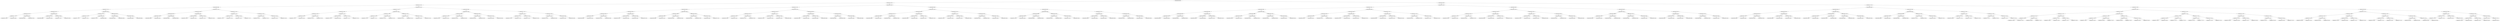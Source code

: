 digraph G{
1484916441 [label="Node{data=[5685, 5685]}"]
1484916441 -> 475499446
475499446 [label="Node{data=[4542, 4542]}"]
475499446 -> 1871575637
1871575637 [label="Node{data=[4126, 4126]}"]
1871575637 -> 1621981895
1621981895 [label="Node{data=[3899, 3899]}"]
1621981895 -> 676400325
676400325 [label="Node{data=[3770, 3770]}"]
676400325 -> 150681666
150681666 [label="Node{data=[3507, 3507]}"]
150681666 -> 144974938
144974938 [label="Node{data=[2232, 2232]}"]
144974938 -> 64228555
64228555 [label="Node{data=[2117, 2117]}"]
64228555 -> 591597392
591597392 [label="Node{data=[2103, 2103]}"]
64228555 -> 1915427410
1915427410 [label="Node{data=[2166, 2166]}"]
144974938 -> 1527015097
1527015097 [label="Node{data=[3456, 3456]}"]
1527015097 -> 2023070534
2023070534 [label="Node{data=[2962, 2962]}"]
1527015097 -> 1133982347
1133982347 [label="Node{data=[3481, 3481]}"]
150681666 -> 1766086945
1766086945 [label="Node{data=[3766, 3766]}"]
1766086945 -> 294509342
294509342 [label="Node{data=[3726, 3726]}"]
294509342 -> 1167474114
1167474114 [label="Node{data=[3665, 3665]}"]
294509342 -> 1072651409
1072651409 [label="Node{data=[3765, 3765]}"]
1766086945 -> 1957267228
1957267228 [label="Node{data=[3768, 3768]}"]
1957267228 -> 193193916
193193916 [label="Node{data=[3767, 3767]}"]
1957267228 -> 2131731235
2131731235 [label="Node{data=[3769, 3769]}"]
676400325 -> 977367943
977367943 [label="Node{data=[3891, 3891]}"]
977367943 -> 40403636
40403636 [label="Node{data=[3774, 3774]}"]
40403636 -> 373435202
373435202 [label="Node{data=[3772, 3772]}"]
373435202 -> 341214226
341214226 [label="Node{data=[3771, 3771]}"]
373435202 -> 632950868
632950868 [label="Node{data=[3773, 3773]}"]
40403636 -> 1661029237
1661029237 [label="Node{data=[3884, 3884]}"]
1661029237 -> 1679717484
1679717484 [label="Node{data=[3775, 3775]}"]
1661029237 -> 1153960681
1153960681 [label="Node{data=[3890, 3890]}"]
977367943 -> 822446740
822446740 [label="Node{data=[3895, 3895]}"]
822446740 -> 1488332066
1488332066 [label="Node{data=[3893, 3893]}"]
1488332066 -> 1327269708
1327269708 [label="Node{data=[3892, 3892]}"]
1488332066 -> 1267159812
1267159812 [label="Node{data=[3894, 3894]}"]
822446740 -> 1447764426
1447764426 [label="Node{data=[3897, 3897]}"]
1447764426 -> 1060999444
1060999444 [label="Node{data=[3896, 3896]}"]
1447764426 -> 347101016
347101016 [label="Node{data=[3898, 3898]}"]
1621981895 -> 1709058489
1709058489 [label="Node{data=[4110, 4110]}"]
1709058489 -> 1779696057
1779696057 [label="Node{data=[4032, 4032]}"]
1779696057 -> 963807454
963807454 [label="Node{data=[3903, 3903]}"]
963807454 -> 795738687
795738687 [label="Node{data=[3901, 3901]}"]
795738687 -> 1005151626
1005151626 [label="Node{data=[3900, 3900]}"]
795738687 -> 1899668103
1899668103 [label="Node{data=[3902, 3902]}"]
963807454 -> 1545854982
1545854982 [label="Node{data=[3966, 3966]}"]
1545854982 -> 58945095
58945095 [label="Node{data=[3950, 3950]}"]
1545854982 -> 1941343880
1941343880 [label="Node{data=[3995, 3995]}"]
1779696057 -> 1463563491
1463563491 [label="Node{data=[4068, 4068]}"]
1463563491 -> 341630418
341630418 [label="Node{data=[4066, 4066]}"]
341630418 -> 204826696
204826696 [label="Node{data=[4044, 4044]}"]
341630418 -> 1261462920
1261462920 [label="Node{data=[4067, 4067]}"]
1463563491 -> 2107493153
2107493153 [label="Node{data=[4108, 4108]}"]
2107493153 -> 257764109
257764109 [label="Node{data=[4107, 4107]}"]
2107493153 -> 680355206
680355206 [label="Node{data=[4109, 4109]}"]
1709058489 -> 1624856890
1624856890 [label="Node{data=[4118, 4118]}"]
1624856890 -> 1930318531
1930318531 [label="Node{data=[4114, 4114]}"]
1930318531 -> 359471852
359471852 [label="Node{data=[4112, 4112]}"]
359471852 -> 1452272786
1452272786 [label="Node{data=[4111, 4111]}"]
359471852 -> 2083880944
2083880944 [label="Node{data=[4113, 4113]}"]
1930318531 -> 2108470015
2108470015 [label="Node{data=[4116, 4116]}"]
2108470015 -> 7040476
7040476 [label="Node{data=[4115, 4115]}"]
2108470015 -> 699001407
699001407 [label="Node{data=[4117, 4117]}"]
1624856890 -> 2117388805
2117388805 [label="Node{data=[4122, 4122]}"]
2117388805 -> 1721214070
1721214070 [label="Node{data=[4120, 4120]}"]
1721214070 -> 1028202741
1028202741 [label="Node{data=[4119, 4119]}"]
1721214070 -> 1532484977
1532484977 [label="Node{data=[4121, 4121]}"]
2117388805 -> 57364732
57364732 [label="Node{data=[4124, 4124]}"]
57364732 -> 1476718835
1476718835 [label="Node{data=[4123, 4123]}"]
57364732 -> 750661006
750661006 [label="Node{data=[4125, 4125]}"]
1871575637 -> 1239925053
1239925053 [label="Node{data=[4219, 4219]}"]
1239925053 -> 273843277
273843277 [label="Node{data=[4174, 4174]}"]
273843277 -> 1865317852
1865317852 [label="Node{data=[4166, 4166]}"]
1865317852 -> 841089002
841089002 [label="Node{data=[4130, 4130]}"]
841089002 -> 1161309882
1161309882 [label="Node{data=[4128, 4128]}"]
1161309882 -> 1095547580
1095547580 [label="Node{data=[4127, 4127]}"]
1161309882 -> 1569779668
1569779668 [label="Node{data=[4129, 4129]}"]
841089002 -> 1626576163
1626576163 [label="Node{data=[4132, 4132]}"]
1626576163 -> 1681537657
1681537657 [label="Node{data=[4131, 4131]}"]
1626576163 -> 1082651928
1082651928 [label="Node{data=[4152, 4152]}"]
1865317852 -> 447962259
447962259 [label="Node{data=[4170, 4170]}"]
447962259 -> 1721079915
1721079915 [label="Node{data=[4168, 4168]}"]
1721079915 -> 1405722418
1405722418 [label="Node{data=[4167, 4167]}"]
1721079915 -> 748261222
748261222 [label="Node{data=[4169, 4169]}"]
447962259 -> 751704482
751704482 [label="Node{data=[4172, 4172]}"]
751704482 -> 1725074064
1725074064 [label="Node{data=[4171, 4171]}"]
751704482 -> 2046671223
2046671223 [label="Node{data=[4173, 4173]}"]
273843277 -> 436202385
436202385 [label="Node{data=[4182, 4182]}"]
436202385 -> 1168175621
1168175621 [label="Node{data=[4178, 4178]}"]
1168175621 -> 936666667
936666667 [label="Node{data=[4176, 4176]}"]
936666667 -> 594958247
594958247 [label="Node{data=[4175, 4175]}"]
936666667 -> 1169392443
1169392443 [label="Node{data=[4177, 4177]}"]
1168175621 -> 121729362
121729362 [label="Node{data=[4180, 4180]}"]
121729362 -> 321956527
321956527 [label="Node{data=[4179, 4179]}"]
121729362 -> 48897025
48897025 [label="Node{data=[4181, 4181]}"]
436202385 -> 1528429884
1528429884 [label="Node{data=[4215, 4215]}"]
1528429884 -> 1474219244
1474219244 [label="Node{data=[4213, 4213]}"]
1474219244 -> 1101881706
1101881706 [label="Node{data=[4212, 4212]}"]
1474219244 -> 326461258
326461258 [label="Node{data=[4214, 4214]}"]
1528429884 -> 126978053
126978053 [label="Node{data=[4217, 4217]}"]
126978053 -> 638164407
638164407 [label="Node{data=[4216, 4216]}"]
126978053 -> 201657901
201657901 [label="Node{data=[4218, 4218]}"]
1239925053 -> 888301520
888301520 [label="Node{data=[4269, 4269]}"]
888301520 -> 1067978987
1067978987 [label="Node{data=[4229, 4229]}"]
1067978987 -> 1428604556
1428604556 [label="Node{data=[4223, 4223]}"]
1428604556 -> 1912000099
1912000099 [label="Node{data=[4221, 4221]}"]
1912000099 -> 1453189994
1453189994 [label="Node{data=[4220, 4220]}"]
1912000099 -> 692950554
692950554 [label="Node{data=[4222, 4222]}"]
1428604556 -> 1253844761
1253844761 [label="Node{data=[4225, 4225]}"]
1253844761 -> 234778107
234778107 [label="Node{data=[4224, 4224]}"]
1253844761 -> 872485269
872485269 [label="Node{data=[4226, 4226]}"]
1067978987 -> 1907993673
1907993673 [label="Node{data=[4265, 4265]}"]
1907993673 -> 1511442824
1511442824 [label="Node{data=[4263, 4263]}"]
1511442824 -> 611968644
611968644 [label="Node{data=[4259, 4259]}"]
1511442824 -> 415811111
415811111 [label="Node{data=[4264, 4264]}"]
1907993673 -> 615508627
615508627 [label="Node{data=[4267, 4267]}"]
615508627 -> 1209613575
1209613575 [label="Node{data=[4266, 4266]}"]
615508627 -> 591376198
591376198 [label="Node{data=[4268, 4268]}"]
888301520 -> 2098773240
2098773240 [label="Node{data=[4277, 4277]}"]
2098773240 -> 649607866
649607866 [label="Node{data=[4273, 4273]}"]
649607866 -> 659081839
659081839 [label="Node{data=[4271, 4271]}"]
659081839 -> 2035487839
2035487839 [label="Node{data=[4270, 4270]}"]
659081839 -> 1091868913
1091868913 [label="Node{data=[4272, 4272]}"]
649607866 -> 647890819
647890819 [label="Node{data=[4275, 4275]}"]
647890819 -> 1206168205
1206168205 [label="Node{data=[4274, 4274]}"]
647890819 -> 653574082
653574082 [label="Node{data=[4276, 4276]}"]
2098773240 -> 1128425725
1128425725 [label="Node{data=[4281, 4281]}"]
1128425725 -> 355912969
355912969 [label="Node{data=[4279, 4279]}"]
355912969 -> 2011479520
2011479520 [label="Node{data=[4278, 4278]}"]
355912969 -> 1961694833
1961694833 [label="Node{data=[4280, 4280]}"]
1128425725 -> 607690129
607690129 [label="Node{data=[4293, 4293]}"]
607690129 -> 130372250
130372250 [label="Node{data=[4282, 4282]}"]
607690129 -> 1436345407
1436345407 [label="Node{data=[4335, 4335]}"]
475499446 -> 1239297635
1239297635 [label="Node{data=[4997, 4997]}"]
1239297635 -> 694871772
694871772 [label="Node{data=[4912, 4912]}"]
694871772 -> 68563177
68563177 [label="Node{data=[4638, 4638]}"]
68563177 -> 907645256
907645256 [label="Node{data=[4630, 4630]}"]
907645256 -> 235674846
235674846 [label="Node{data=[4626, 4626]}"]
235674846 -> 1882081221
1882081221 [label="Node{data=[4624, 4624]}"]
1882081221 -> 1158324305
1158324305 [label="Node{data=[4599, 4599]}"]
1882081221 -> 1071905385
1071905385 [label="Node{data=[4625, 4625]}"]
235674846 -> 1365765031
1365765031 [label="Node{data=[4628, 4628]}"]
1365765031 -> 1400213025
1400213025 [label="Node{data=[4627, 4627]}"]
1365765031 -> 1139651638
1139651638 [label="Node{data=[4629, 4629]}"]
907645256 -> 1669152400
1669152400 [label="Node{data=[4634, 4634]}"]
1669152400 -> 229231499
229231499 [label="Node{data=[4632, 4632]}"]
229231499 -> 1926383769
1926383769 [label="Node{data=[4631, 4631]}"]
229231499 -> 1555042033
1555042033 [label="Node{data=[4633, 4633]}"]
1669152400 -> 1446195785
1446195785 [label="Node{data=[4636, 4636]}"]
1446195785 -> 361062039
361062039 [label="Node{data=[4635, 4635]}"]
1446195785 -> 1978878526
1978878526 [label="Node{data=[4637, 4637]}"]
68563177 -> 703075831
703075831 [label="Node{data=[4904, 4904]}"]
703075831 -> 1720110073
1720110073 [label="Node{data=[4642, 4642]}"]
1720110073 -> 1506295896
1506295896 [label="Node{data=[4640, 4640]}"]
1506295896 -> 906314725
906314725 [label="Node{data=[4639, 4639]}"]
1506295896 -> 1596702591
1596702591 [label="Node{data=[4641, 4641]}"]
1720110073 -> 253918816
253918816 [label="Node{data=[4644, 4644]}"]
253918816 -> 343094620
343094620 [label="Node{data=[4643, 4643]}"]
253918816 -> 150296156
150296156 [label="Node{data=[4645, 4645]}"]
703075831 -> 178765946
178765946 [label="Node{data=[4908, 4908]}"]
178765946 -> 376077872
376077872 [label="Node{data=[4906, 4906]}"]
376077872 -> 465461364
465461364 [label="Node{data=[4905, 4905]}"]
376077872 -> 962298601
962298601 [label="Node{data=[4907, 4907]}"]
178765946 -> 223031720
223031720 [label="Node{data=[4910, 4910]}"]
223031720 -> 1209353679
1209353679 [label="Node{data=[4909, 4909]}"]
223031720 -> 549466489
549466489 [label="Node{data=[4911, 4911]}"]
694871772 -> 1164555074
1164555074 [label="Node{data=[4981, 4981]}"]
1164555074 -> 293280822
293280822 [label="Node{data=[4973, 4973]}"]
293280822 -> 1940003051
1940003051 [label="Node{data=[4916, 4916]}"]
1940003051 -> 1388885023
1388885023 [label="Node{data=[4914, 4914]}"]
1388885023 -> 1521745575
1521745575 [label="Node{data=[4913, 4913]}"]
1388885023 -> 333497195
333497195 [label="Node{data=[4915, 4915]}"]
1940003051 -> 1885795516
1885795516 [label="Node{data=[4918, 4918]}"]
1885795516 -> 1738137315
1738137315 [label="Node{data=[4917, 4917]}"]
1885795516 -> 572146289
572146289 [label="Node{data=[4972, 4972]}"]
293280822 -> 930358978
930358978 [label="Node{data=[4977, 4977]}"]
930358978 -> 1894836100
1894836100 [label="Node{data=[4975, 4975]}"]
1894836100 -> 1505186239
1505186239 [label="Node{data=[4974, 4974]}"]
1894836100 -> 693012786
693012786 [label="Node{data=[4976, 4976]}"]
930358978 -> 1058732271
1058732271 [label="Node{data=[4979, 4979]}"]
1058732271 -> 1218573391
1218573391 [label="Node{data=[4978, 4978]}"]
1058732271 -> 737701453
737701453 [label="Node{data=[4980, 4980]}"]
1164555074 -> 1990358297
1990358297 [label="Node{data=[4989, 4989]}"]
1990358297 -> 513222306
513222306 [label="Node{data=[4985, 4985]}"]
513222306 -> 1507048115
1507048115 [label="Node{data=[4983, 4983]}"]
1507048115 -> 833695170
833695170 [label="Node{data=[4982, 4982]}"]
1507048115 -> 1423875152
1423875152 [label="Node{data=[4984, 4984]}"]
513222306 -> 1935344223
1935344223 [label="Node{data=[4987, 4987]}"]
1935344223 -> 924395685
924395685 [label="Node{data=[4986, 4986]}"]
1935344223 -> 259968185
259968185 [label="Node{data=[4988, 4988]}"]
1990358297 -> 803405082
803405082 [label="Node{data=[4993, 4993]}"]
803405082 -> 67128131
67128131 [label="Node{data=[4991, 4991]}"]
67128131 -> 2057439078
2057439078 [label="Node{data=[4990, 4990]}"]
67128131 -> 62920591
62920591 [label="Node{data=[4992, 4992]}"]
803405082 -> 1005727936
1005727936 [label="Node{data=[4995, 4995]}"]
1005727936 -> 1026440878
1026440878 [label="Node{data=[4994, 4994]}"]
1005727936 -> 1474135898
1474135898 [label="Node{data=[4996, 4996]}"]
1239297635 -> 1419939393
1419939393 [label="Node{data=[5086, 5086]}"]
1419939393 -> 2122108965
2122108965 [label="Node{data=[5013, 5013]}"]
2122108965 -> 845892106
845892106 [label="Node{data=[5005, 5005]}"]
845892106 -> 163048522
163048522 [label="Node{data=[5001, 5001]}"]
163048522 -> 1235725243
1235725243 [label="Node{data=[4999, 4999]}"]
1235725243 -> 1371711314
1371711314 [label="Node{data=[4998, 4998]}"]
1235725243 -> 957455482
957455482 [label="Node{data=[5000, 5000]}"]
163048522 -> 267580078
267580078 [label="Node{data=[5003, 5003]}"]
267580078 -> 2071755416
2071755416 [label="Node{data=[5002, 5002]}"]
267580078 -> 1061206674
1061206674 [label="Node{data=[5004, 5004]}"]
845892106 -> 168235852
168235852 [label="Node{data=[5009, 5009]}"]
168235852 -> 318306080
318306080 [label="Node{data=[5007, 5007]}"]
318306080 -> 180942685
180942685 [label="Node{data=[5006, 5006]}"]
318306080 -> 820398268
820398268 [label="Node{data=[5008, 5008]}"]
168235852 -> 38383775
38383775 [label="Node{data=[5011, 5011]}"]
38383775 -> 1465718273
1465718273 [label="Node{data=[5010, 5010]}"]
38383775 -> 442655144
442655144 [label="Node{data=[5012, 5012]}"]
2122108965 -> 407075312
407075312 [label="Node{data=[5021, 5021]}"]
407075312 -> 1463942959
1463942959 [label="Node{data=[5017, 5017]}"]
1463942959 -> 1754470104
1754470104 [label="Node{data=[5015, 5015]}"]
1754470104 -> 1635075395
1635075395 [label="Node{data=[5014, 5014]}"]
1754470104 -> 1660566628
1660566628 [label="Node{data=[5016, 5016]}"]
1463942959 -> 983175059
983175059 [label="Node{data=[5019, 5019]}"]
983175059 -> 1255140302
1255140302 [label="Node{data=[5018, 5018]}"]
983175059 -> 22802569
22802569 [label="Node{data=[5020, 5020]}"]
407075312 -> 854717914
854717914 [label="Node{data=[5025, 5025]}"]
854717914 -> 1484624512
1484624512 [label="Node{data=[5023, 5023]}"]
1484624512 -> 1834583002
1834583002 [label="Node{data=[5022, 5022]}"]
1484624512 -> 861464896
861464896 [label="Node{data=[5024, 5024]}"]
854717914 -> 238716372
238716372 [label="Node{data=[5027, 5027]}"]
238716372 -> 988278529
988278529 [label="Node{data=[5026, 5026]}"]
238716372 -> 453110996
453110996 [label="Node{data=[5028, 5028]}"]
1419939393 -> 1869026333
1869026333 [label="Node{data=[5582, 5582]}"]
1869026333 -> 891889664
891889664 [label="Node{data=[5299, 5299]}"]
891889664 -> 808670787
808670787 [label="Node{data=[5295, 5295]}"]
808670787 -> 608201693
608201693 [label="Node{data=[5293, 5293]}"]
608201693 -> 1943028916
1943028916 [label="Node{data=[5118, 5118]}"]
608201693 -> 264575974
264575974 [label="Node{data=[5294, 5294]}"]
808670787 -> 628016403
628016403 [label="Node{data=[5297, 5297]}"]
628016403 -> 47664352
47664352 [label="Node{data=[5296, 5296]}"]
628016403 -> 1934843370
1934843370 [label="Node{data=[5298, 5298]}"]
891889664 -> 1424908877
1424908877 [label="Node{data=[5303, 5303]}"]
1424908877 -> 125526942
125526942 [label="Node{data=[5301, 5301]}"]
125526942 -> 1064542173
1064542173 [label="Node{data=[5300, 5300]}"]
125526942 -> 1445345748
1445345748 [label="Node{data=[5302, 5302]}"]
1424908877 -> 1904067927
1904067927 [label="Node{data=[5526, 5526]}"]
1904067927 -> 767962997
767962997 [label="Node{data=[5512, 5512]}"]
1904067927 -> 241750119
241750119 [label="Node{data=[5554, 5554]}"]
1869026333 -> 1776787687
1776787687 [label="Node{data=[5677, 5677]}"]
1776787687 -> 1991215089
1991215089 [label="Node{data=[5618, 5618]}"]
1991215089 -> 1779348438
1779348438 [label="Node{data=[5584, 5584]}"]
1779348438 -> 581811480
581811480 [label="Node{data=[5583, 5583]}"]
1779348438 -> 1981399346
1981399346 [label="Node{data=[5585, 5585]}"]
1991215089 -> 2088980495
2088980495 [label="Node{data=[5634, 5634]}"]
2088980495 -> 1661783114
1661783114 [label="Node{data=[5633, 5633]}"]
2088980495 -> 738654286
738654286 [label="Node{data=[5635, 5635]}"]
1776787687 -> 346995885
346995885 [label="Node{data=[5681, 5681]}"]
346995885 -> 1925940511
1925940511 [label="Node{data=[5679, 5679]}"]
1925940511 -> 2007001488
2007001488 [label="Node{data=[5678, 5678]}"]
1925940511 -> 1820277666
1820277666 [label="Node{data=[5680, 5680]}"]
346995885 -> 232110420
232110420 [label="Node{data=[5683, 5683]}"]
232110420 -> 597173900
597173900 [label="Node{data=[5682, 5682]}"]
232110420 -> 1468020614
1468020614 [label="Node{data=[5684, 5684]}"]
1484916441 -> 1110947071
1110947071 [label="Node{data=[6405, 6405]}"]
1110947071 -> 1653127924
1653127924 [label="Node{data=[6145, 6145]}"]
1653127924 -> 4607087
4607087 [label="Node{data=[6041, 6041]}"]
4607087 -> 1445750758
1445750758 [label="Node{data=[5934, 5934]}"]
1445750758 -> 692298128
692298128 [label="Node{data=[5693, 5693]}"]
692298128 -> 247193942
247193942 [label="Node{data=[5689, 5689]}"]
247193942 -> 1009574362
1009574362 [label="Node{data=[5687, 5687]}"]
1009574362 -> 160080622
160080622 [label="Node{data=[5686, 5686]}"]
1009574362 -> 1039261038
1039261038 [label="Node{data=[5688, 5688]}"]
247193942 -> 1813064407
1813064407 [label="Node{data=[5691, 5691]}"]
1813064407 -> 929572030
929572030 [label="Node{data=[5690, 5690]}"]
1813064407 -> 1797881199
1797881199 [label="Node{data=[5692, 5692]}"]
692298128 -> 1476446153
1476446153 [label="Node{data=[5697, 5697]}"]
1476446153 -> 1025644940
1025644940 [label="Node{data=[5695, 5695]}"]
1025644940 -> 1268352834
1268352834 [label="Node{data=[5694, 5694]}"]
1025644940 -> 1803245915
1803245915 [label="Node{data=[5696, 5696]}"]
1476446153 -> 891024754
891024754 [label="Node{data=[5886, 5886]}"]
891024754 -> 416838692
416838692 [label="Node{data=[5758, 5758]}"]
891024754 -> 528241642
528241642 [label="Node{data=[5913, 5913]}"]
1445750758 -> 788295903
788295903 [label="Node{data=[6033, 6033]}"]
788295903 -> 1143386135
1143386135 [label="Node{data=[5980, 5980]}"]
1143386135 -> 520390115
520390115 [label="Node{data=[5978, 5978]}"]
520390115 -> 1654290154
1654290154 [label="Node{data=[5940, 5940]}"]
520390115 -> 799906030
799906030 [label="Node{data=[5979, 5979]}"]
1143386135 -> 1593451268
1593451268 [label="Node{data=[5995, 5995]}"]
1593451268 -> 1701486245
1701486245 [label="Node{data=[5981, 5981]}"]
1593451268 -> 1417054660
1417054660 [label="Node{data=[6004, 6004]}"]
788295903 -> 400494924
400494924 [label="Node{data=[6037, 6037]}"]
400494924 -> 414380720
414380720 [label="Node{data=[6035, 6035]}"]
414380720 -> 698140853
698140853 [label="Node{data=[6034, 6034]}"]
414380720 -> 1237605611
1237605611 [label="Node{data=[6036, 6036]}"]
400494924 -> 645820910
645820910 [label="Node{data=[6039, 6039]}"]
645820910 -> 693514467
693514467 [label="Node{data=[6038, 6038]}"]
645820910 -> 1715510300
1715510300 [label="Node{data=[6040, 6040]}"]
4607087 -> 218675003
218675003 [label="Node{data=[6058, 6058]}"]
218675003 -> 1487685237
1487685237 [label="Node{data=[6050, 6050]}"]
1487685237 -> 1080407211
1080407211 [label="Node{data=[6045, 6045]}"]
1080407211 -> 581394631
581394631 [label="Node{data=[6043, 6043]}"]
581394631 -> 1784593095
1784593095 [label="Node{data=[6042, 6042]}"]
581394631 -> 1358677527
1358677527 [label="Node{data=[6044, 6044]}"]
1080407211 -> 1029103695
1029103695 [label="Node{data=[6048, 6048]}"]
1029103695 -> 619585146
619585146 [label="Node{data=[6047, 6047]}"]
1029103695 -> 1006178466
1006178466 [label="Node{data=[6049, 6049]}"]
1487685237 -> 901558964
901558964 [label="Node{data=[6054, 6054]}"]
901558964 -> 1063418068
1063418068 [label="Node{data=[6052, 6052]}"]
1063418068 -> 1798028428
1798028428 [label="Node{data=[6051, 6051]}"]
1063418068 -> 405069131
405069131 [label="Node{data=[6053, 6053]}"]
901558964 -> 1222505961
1222505961 [label="Node{data=[6056, 6056]}"]
1222505961 -> 1691713790
1691713790 [label="Node{data=[6055, 6055]}"]
1222505961 -> 1387040564
1387040564 [label="Node{data=[6057, 6057]}"]
218675003 -> 1826410159
1826410159 [label="Node{data=[6137, 6137]}"]
1826410159 -> 1258888288
1258888288 [label="Node{data=[6105, 6105]}"]
1258888288 -> 60012431
60012431 [label="Node{data=[6060, 6060]}"]
60012431 -> 896552422
896552422 [label="Node{data=[6059, 6059]}"]
60012431 -> 1070814289
1070814289 [label="Node{data=[6061, 6061]}"]
1258888288 -> 1010476503
1010476503 [label="Node{data=[6135, 6135]}"]
1010476503 -> 579551760
579551760 [label="Node{data=[6134, 6134]}"]
1010476503 -> 354628826
354628826 [label="Node{data=[6136, 6136]}"]
1826410159 -> 821533683
821533683 [label="Node{data=[6141, 6141]}"]
821533683 -> 1493861415
1493861415 [label="Node{data=[6139, 6139]}"]
1493861415 -> 560584404
560584404 [label="Node{data=[6138, 6138]}"]
1493861415 -> 769696711
769696711 [label="Node{data=[6140, 6140]}"]
821533683 -> 566533515
566533515 [label="Node{data=[6143, 6143]}"]
566533515 -> 753016360
753016360 [label="Node{data=[6142, 6142]}"]
566533515 -> 1137877526
1137877526 [label="Node{data=[6144, 6144]}"]
1653127924 -> 1803865904
1803865904 [label="Node{data=[6329, 6329]}"]
1803865904 -> 1848196878
1848196878 [label="Node{data=[6313, 6313]}"]
1848196878 -> 1384546237
1384546237 [label="Node{data=[6279, 6279]}"]
1384546237 -> 76723689
76723689 [label="Node{data=[6149, 6149]}"]
76723689 -> 1235355396
1235355396 [label="Node{data=[6147, 6147]}"]
1235355396 -> 1851031665
1851031665 [label="Node{data=[6146, 6146]}"]
1235355396 -> 265187729
265187729 [label="Node{data=[6148, 6148]}"]
76723689 -> 509784188
509784188 [label="Node{data=[6151, 6151]}"]
509784188 -> 1193352851
1193352851 [label="Node{data=[6150, 6150]}"]
509784188 -> 222054670
222054670 [label="Node{data=[6178, 6178]}"]
1384546237 -> 1896018881
1896018881 [label="Node{data=[6309, 6309]}"]
1896018881 -> 2053655757
2053655757 [label="Node{data=[6307, 6307]}"]
2053655757 -> 905052309
905052309 [label="Node{data=[6306, 6306]}"]
2053655757 -> 1516854044
1516854044 [label="Node{data=[6308, 6308]}"]
1896018881 -> 1016280939
1016280939 [label="Node{data=[6311, 6311]}"]
1016280939 -> 69540368
69540368 [label="Node{data=[6310, 6310]}"]
1016280939 -> 569791657
569791657 [label="Node{data=[6312, 6312]}"]
1848196878 -> 827804208
827804208 [label="Node{data=[6321, 6321]}"]
827804208 -> 349838110
349838110 [label="Node{data=[6317, 6317]}"]
349838110 -> 948139535
948139535 [label="Node{data=[6315, 6315]}"]
948139535 -> 734211754
734211754 [label="Node{data=[6314, 6314]}"]
948139535 -> 550434600
550434600 [label="Node{data=[6316, 6316]}"]
349838110 -> 1678248644
1678248644 [label="Node{data=[6319, 6319]}"]
1678248644 -> 1201158980
1201158980 [label="Node{data=[6318, 6318]}"]
1678248644 -> 1973218147
1973218147 [label="Node{data=[6320, 6320]}"]
827804208 -> 574367055
574367055 [label="Node{data=[6325, 6325]}"]
574367055 -> 105268710
105268710 [label="Node{data=[6323, 6323]}"]
105268710 -> 134257
134257 [label="Node{data=[6322, 6322]}"]
105268710 -> 307701985
307701985 [label="Node{data=[6324, 6324]}"]
574367055 -> 1359110585
1359110585 [label="Node{data=[6327, 6327]}"]
1359110585 -> 1709143818
1709143818 [label="Node{data=[6326, 6326]}"]
1359110585 -> 1965985348
1965985348 [label="Node{data=[6328, 6328]}"]
1803865904 -> 1586868256
1586868256 [label="Node{data=[6345, 6345]}"]
1586868256 -> 483921378
483921378 [label="Node{data=[6337, 6337]}"]
483921378 -> 44129876
44129876 [label="Node{data=[6333, 6333]}"]
44129876 -> 66895082
66895082 [label="Node{data=[6331, 6331]}"]
66895082 -> 1889208325
1889208325 [label="Node{data=[6330, 6330]}"]
66895082 -> 745585897
745585897 [label="Node{data=[6332, 6332]}"]
44129876 -> 615187661
615187661 [label="Node{data=[6335, 6335]}"]
615187661 -> 1121384286
1121384286 [label="Node{data=[6334, 6334]}"]
615187661 -> 1780810785
1780810785 [label="Node{data=[6336, 6336]}"]
483921378 -> 1134258808
1134258808 [label="Node{data=[6341, 6341]}"]
1134258808 -> 1063945130
1063945130 [label="Node{data=[6339, 6339]}"]
1063945130 -> 1257500446
1257500446 [label="Node{data=[6338, 6338]}"]
1063945130 -> 146144877
146144877 [label="Node{data=[6340, 6340]}"]
1134258808 -> 283479465
283479465 [label="Node{data=[6343, 6343]}"]
283479465 -> 2079927244
2079927244 [label="Node{data=[6342, 6342]}"]
283479465 -> 774353074
774353074 [label="Node{data=[6344, 6344]}"]
1586868256 -> 155608461
155608461 [label="Node{data=[6397, 6397]}"]
155608461 -> 905062857
905062857 [label="Node{data=[6349, 6349]}"]
905062857 -> 132629488
132629488 [label="Node{data=[6347, 6347]}"]
132629488 -> 341201310
341201310 [label="Node{data=[6346, 6346]}"]
132629488 -> 772154516
772154516 [label="Node{data=[6348, 6348]}"]
905062857 -> 169798908
169798908 [label="Node{data=[6395, 6395]}"]
169798908 -> 861885964
861885964 [label="Node{data=[6394, 6394]}"]
169798908 -> 363019096
363019096 [label="Node{data=[6396, 6396]}"]
155608461 -> 169775100
169775100 [label="Node{data=[6401, 6401]}"]
169775100 -> 2006645583
2006645583 [label="Node{data=[6399, 6399]}"]
2006645583 -> 1044135046
1044135046 [label="Node{data=[6398, 6398]}"]
2006645583 -> 852077026
852077026 [label="Node{data=[6400, 6400]}"]
169775100 -> 1280745768
1280745768 [label="Node{data=[6403, 6403]}"]
1280745768 -> 1815509870
1815509870 [label="Node{data=[6402, 6402]}"]
1280745768 -> 867283554
867283554 [label="Node{data=[6404, 6404]}"]
1110947071 -> 1279826767
1279826767 [label="Node{data=[7134, 7134]}"]
1279826767 -> 896416783
896416783 [label="Node{data=[6945, 6945]}"]
896416783 -> 1792855239
1792855239 [label="Node{data=[6493, 6493]}"]
1792855239 -> 1421889884
1421889884 [label="Node{data=[6485, 6485]}"]
1421889884 -> 1557805672
1557805672 [label="Node{data=[6409, 6409]}"]
1557805672 -> 412154808
412154808 [label="Node{data=[6407, 6407]}"]
412154808 -> 338077337
338077337 [label="Node{data=[6406, 6406]}"]
412154808 -> 1119506416
1119506416 [label="Node{data=[6408, 6408]}"]
1557805672 -> 1329476789
1329476789 [label="Node{data=[6483, 6483]}"]
1329476789 -> 1349278673
1349278673 [label="Node{data=[6454, 6454]}"]
1329476789 -> 1910455595
1910455595 [label="Node{data=[6484, 6484]}"]
1421889884 -> 1636448559
1636448559 [label="Node{data=[6489, 6489]}"]
1636448559 -> 1596924471
1596924471 [label="Node{data=[6487, 6487]}"]
1596924471 -> 1831819472
1831819472 [label="Node{data=[6486, 6486]}"]
1596924471 -> 1704003131
1704003131 [label="Node{data=[6488, 6488]}"]
1636448559 -> 1432492263
1432492263 [label="Node{data=[6491, 6491]}"]
1432492263 -> 1945810662
1945810662 [label="Node{data=[6490, 6490]}"]
1432492263 -> 1678023057
1678023057 [label="Node{data=[6492, 6492]}"]
1792855239 -> 164232180
164232180 [label="Node{data=[6937, 6937]}"]
164232180 -> 1277783818
1277783818 [label="Node{data=[6540, 6540]}"]
1277783818 -> 1782758895
1782758895 [label="Node{data=[6495, 6495]}"]
1782758895 -> 709523751
709523751 [label="Node{data=[6494, 6494]}"]
1782758895 -> 1822044609
1822044609 [label="Node{data=[6496, 6496]}"]
1277783818 -> 1800159847
1800159847 [label="Node{data=[6916, 6916]}"]
1800159847 -> 337520420
337520420 [label="Node{data=[6542, 6542]}"]
1800159847 -> 1843722177
1843722177 [label="Node{data=[6936, 6936]}"]
164232180 -> 1355663237
1355663237 [label="Node{data=[6941, 6941]}"]
1355663237 -> 1503393921
1503393921 [label="Node{data=[6939, 6939]}"]
1503393921 -> 1020904337
1020904337 [label="Node{data=[6938, 6938]}"]
1503393921 -> 1984524596
1984524596 [label="Node{data=[6940, 6940]}"]
1355663237 -> 1208377751
1208377751 [label="Node{data=[6943, 6943]}"]
1208377751 -> 1314904038
1314904038 [label="Node{data=[6942, 6942]}"]
1208377751 -> 1021853943
1021853943 [label="Node{data=[6944, 6944]}"]
896416783 -> 18171535
18171535 [label="Node{data=[7098, 7098]}"]
18171535 -> 2061796835
2061796835 [label="Node{data=[6984, 6984]}"]
2061796835 -> 1244958142
1244958142 [label="Node{data=[6949, 6949]}"]
1244958142 -> 874877943
874877943 [label="Node{data=[6947, 6947]}"]
874877943 -> 523213506
523213506 [label="Node{data=[6946, 6946]}"]
874877943 -> 1102765913
1102765913 [label="Node{data=[6948, 6948]}"]
1244958142 -> 789439405
789439405 [label="Node{data=[6951, 6951]}"]
789439405 -> 925857680
925857680 [label="Node{data=[6950, 6950]}"]
789439405 -> 1412764221
1412764221 [label="Node{data=[6952, 6952]}"]
2061796835 -> 1130516469
1130516469 [label="Node{data=[7094, 7094]}"]
1130516469 -> 53664959
53664959 [label="Node{data=[7068, 7068]}"]
53664959 -> 1332590782
1332590782 [label="Node{data=[7012, 7012]}"]
53664959 -> 859176852
859176852 [label="Node{data=[7093, 7093]}"]
1130516469 -> 1652098016
1652098016 [label="Node{data=[7096, 7096]}"]
1652098016 -> 2000419892
2000419892 [label="Node{data=[7095, 7095]}"]
1652098016 -> 1429275173
1429275173 [label="Node{data=[7097, 7097]}"]
18171535 -> 1231330888
1231330888 [label="Node{data=[7106, 7106]}"]
1231330888 -> 1672012423
1672012423 [label="Node{data=[7102, 7102]}"]
1672012423 -> 1264216218
1264216218 [label="Node{data=[7100, 7100]}"]
1264216218 -> 380070910
380070910 [label="Node{data=[7099, 7099]}"]
1264216218 -> 2078028220
2078028220 [label="Node{data=[7101, 7101]}"]
1672012423 -> 1598314650
1598314650 [label="Node{data=[7104, 7104]}"]
1598314650 -> 1203959120
1203959120 [label="Node{data=[7103, 7103]}"]
1598314650 -> 1788317389
1788317389 [label="Node{data=[7105, 7105]}"]
1231330888 -> 1885078514
1885078514 [label="Node{data=[7130, 7130]}"]
1885078514 -> 228660715
228660715 [label="Node{data=[7108, 7108]}"]
228660715 -> 1561926010
1561926010 [label="Node{data=[7107, 7107]}"]
228660715 -> 187569650
187569650 [label="Node{data=[7109, 7109]}"]
1885078514 -> 461231350
461231350 [label="Node{data=[7132, 7132]}"]
461231350 -> 519472191
519472191 [label="Node{data=[7131, 7131]}"]
461231350 -> 196189266
196189266 [label="Node{data=[7133, 7133]}"]
1279826767 -> 1892387155
1892387155 [label="Node{data=[7198, 7198]}"]
1892387155 -> 90454488
90454488 [label="Node{data=[7166, 7166]}"]
90454488 -> 790204983
790204983 [label="Node{data=[7150, 7150]}"]
790204983 -> 676190346
676190346 [label="Node{data=[7142, 7142]}"]
676190346 -> 81812929
81812929 [label="Node{data=[7138, 7138]}"]
81812929 -> 544087676
544087676 [label="Node{data=[7136, 7136]}"]
544087676 -> 1132832876
1132832876 [label="Node{data=[7135, 7135]}"]
544087676 -> 97169694
97169694 [label="Node{data=[7137, 7137]}"]
81812929 -> 54716979
54716979 [label="Node{data=[7140, 7140]}"]
54716979 -> 1393531353
1393531353 [label="Node{data=[7139, 7139]}"]
54716979 -> 1026006300
1026006300 [label="Node{data=[7141, 7141]}"]
676190346 -> 1832225255
1832225255 [label="Node{data=[7146, 7146]}"]
1832225255 -> 2041771264
2041771264 [label="Node{data=[7144, 7144]}"]
2041771264 -> 1448897214
1448897214 [label="Node{data=[7143, 7143]}"]
2041771264 -> 1460851220
1460851220 [label="Node{data=[7145, 7145]}"]
1832225255 -> 371786656
371786656 [label="Node{data=[7148, 7148]}"]
371786656 -> 2027814544
2027814544 [label="Node{data=[7147, 7147]}"]
371786656 -> 1298227887
1298227887 [label="Node{data=[7149, 7149]}"]
790204983 -> 211979109
211979109 [label="Node{data=[7158, 7158]}"]
211979109 -> 1380494674
1380494674 [label="Node{data=[7154, 7154]}"]
1380494674 -> 1173811445
1173811445 [label="Node{data=[7152, 7152]}"]
1173811445 -> 54822654
54822654 [label="Node{data=[7151, 7151]}"]
1173811445 -> 455466064
455466064 [label="Node{data=[7153, 7153]}"]
1380494674 -> 202428507
202428507 [label="Node{data=[7156, 7156]}"]
202428507 -> 2115233908
2115233908 [label="Node{data=[7155, 7155]}"]
202428507 -> 1497887294
1497887294 [label="Node{data=[7157, 7157]}"]
211979109 -> 1815441946
1815441946 [label="Node{data=[7162, 7162]}"]
1815441946 -> 1722672591
1722672591 [label="Node{data=[7160, 7160]}"]
1722672591 -> 127725862
127725862 [label="Node{data=[7159, 7159]}"]
1722672591 -> 1638671849
1638671849 [label="Node{data=[7161, 7161]}"]
1815441946 -> 651050596
651050596 [label="Node{data=[7164, 7164]}"]
651050596 -> 792995055
792995055 [label="Node{data=[7163, 7163]}"]
651050596 -> 1337062880
1337062880 [label="Node{data=[7165, 7165]}"]
90454488 -> 1337066130
1337066130 [label="Node{data=[7182, 7182]}"]
1337066130 -> 416819230
416819230 [label="Node{data=[7174, 7174]}"]
416819230 -> 380966070
380966070 [label="Node{data=[7170, 7170]}"]
380966070 -> 1458306421
1458306421 [label="Node{data=[7168, 7168]}"]
1458306421 -> 160613288
160613288 [label="Node{data=[7167, 7167]}"]
1458306421 -> 1356042844
1356042844 [label="Node{data=[7169, 7169]}"]
380966070 -> 1853697108
1853697108 [label="Node{data=[7172, 7172]}"]
1853697108 -> 1735681211
1735681211 [label="Node{data=[7171, 7171]}"]
1853697108 -> 2028237950
2028237950 [label="Node{data=[7173, 7173]}"]
416819230 -> 879319116
879319116 [label="Node{data=[7178, 7178]}"]
879319116 -> 863096089
863096089 [label="Node{data=[7176, 7176]}"]
863096089 -> 2003052144
2003052144 [label="Node{data=[7175, 7175]}"]
863096089 -> 754510694
754510694 [label="Node{data=[7177, 7177]}"]
879319116 -> 1378708877
1378708877 [label="Node{data=[7180, 7180]}"]
1378708877 -> 1871277012
1871277012 [label="Node{data=[7179, 7179]}"]
1378708877 -> 965253107
965253107 [label="Node{data=[7181, 7181]}"]
1337066130 -> 1379985535
1379985535 [label="Node{data=[7190, 7190]}"]
1379985535 -> 1807263423
1807263423 [label="Node{data=[7186, 7186]}"]
1807263423 -> 1330358231
1330358231 [label="Node{data=[7184, 7184]}"]
1330358231 -> 838960834
838960834 [label="Node{data=[7183, 7183]}"]
1330358231 -> 1733788653
1733788653 [label="Node{data=[7185, 7185]}"]
1807263423 -> 1240747238
1240747238 [label="Node{data=[7188, 7188]}"]
1240747238 -> 1527987984
1527987984 [label="Node{data=[7187, 7187]}"]
1240747238 -> 1704629542
1704629542 [label="Node{data=[7189, 7189]}"]
1379985535 -> 1049176723
1049176723 [label="Node{data=[7194, 7194]}"]
1049176723 -> 1433522904
1433522904 [label="Node{data=[7192, 7192]}"]
1433522904 -> 391683289
391683289 [label="Node{data=[7191, 7191]}"]
1433522904 -> 643434673
643434673 [label="Node{data=[7193, 7193]}"]
1049176723 -> 1366319963
1366319963 [label="Node{data=[7196, 7196]}"]
1366319963 -> 181177535
181177535 [label="Node{data=[7195, 7195]}"]
1366319963 -> 1503754091
1503754091 [label="Node{data=[7197, 7197]}"]
1892387155 -> 793305966
793305966 [label="Node{data=[7269, 7269]}"]
793305966 -> 2104502119
2104502119 [label="Node{data=[7214, 7214]}"]
2104502119 -> 322430210
322430210 [label="Node{data=[7206, 7206]}"]
322430210 -> 1098895904
1098895904 [label="Node{data=[7202, 7202]}"]
1098895904 -> 700717810
700717810 [label="Node{data=[7200, 7200]}"]
700717810 -> 1442012082
1442012082 [label="Node{data=[7199, 7199]}"]
700717810 -> 2034281467
2034281467 [label="Node{data=[7201, 7201]}"]
1098895904 -> 1175558177
1175558177 [label="Node{data=[7204, 7204]}"]
1175558177 -> 1334516123
1334516123 [label="Node{data=[7203, 7203]}"]
1175558177 -> 15398163
15398163 [label="Node{data=[7205, 7205]}"]
322430210 -> 2089392518
2089392518 [label="Node{data=[7210, 7210]}"]
2089392518 -> 907269798
907269798 [label="Node{data=[7208, 7208]}"]
907269798 -> 558061118
558061118 [label="Node{data=[7207, 7207]}"]
907269798 -> 1985379688
1985379688 [label="Node{data=[7209, 7209]}"]
2089392518 -> 1176739725
1176739725 [label="Node{data=[7212, 7212]}"]
1176739725 -> 1848497929
1848497929 [label="Node{data=[7211, 7211]}"]
1176739725 -> 1441046100
1441046100 [label="Node{data=[7213, 7213]}"]
2104502119 -> 278660285
278660285 [label="Node{data=[7261, 7261]}"]
278660285 -> 1243164372
1243164372 [label="Node{data=[7218, 7218]}"]
1243164372 -> 1242311937
1242311937 [label="Node{data=[7216, 7216]}"]
1242311937 -> 1005263914
1005263914 [label="Node{data=[7215, 7215]}"]
1242311937 -> 1268928006
1268928006 [label="Node{data=[7217, 7217]}"]
1243164372 -> 1213117992
1213117992 [label="Node{data=[7220, 7220]}"]
1213117992 -> 1669463557
1669463557 [label="Node{data=[7219, 7219]}"]
1213117992 -> 15246355
15246355 [label="Node{data=[7221, 7221]}"]
278660285 -> 1508055158
1508055158 [label="Node{data=[7265, 7265]}"]
1508055158 -> 1679891092
1679891092 [label="Node{data=[7263, 7263]}"]
1679891092 -> 146584003
146584003 [label="Node{data=[7262, 7262]}"]
1679891092 -> 1303467259
1303467259 [label="Node{data=[7264, 7264]}"]
1508055158 -> 215012755
215012755 [label="Node{data=[7267, 7267]}"]
215012755 -> 1615436583
1615436583 [label="Node{data=[7266, 7266]}"]
215012755 -> 219548740
219548740 [label="Node{data=[7268, 7268]}"]
793305966 -> 1254594449
1254594449 [label="Node{data=[7296, 7296]}"]
1254594449 -> 1077002007
1077002007 [label="Node{data=[7273, 7273]}"]
1077002007 -> 1821213845
1821213845 [label="Node{data=[7271, 7271]}"]
1821213845 -> 1363464556
1363464556 [label="Node{data=[7270, 7270]}"]
1821213845 -> 667529162
667529162 [label="Node{data=[7272, 7272]}"]
1077002007 -> 1791845667
1791845667 [label="Node{data=[7294, 7294]}"]
1791845667 -> 1785003459
1785003459 [label="Node{data=[7293, 7293]}"]
1791845667 -> 492609106
492609106 [label="Node{data=[7295, 7295]}"]
1254594449 -> 2004997580
2004997580 [label="Node{data=[7304, 7304]}"]
2004997580 -> 1994670690
1994670690 [label="Node{data=[7300, 7300]}"]
1994670690 -> 1000551320
1000551320 [label="Node{data=[7298, 7298]}"]
1000551320 -> 1123325104
1123325104 [label="Node{data=[7297, 7297]}"]
1000551320 -> 1000478359
1000478359 [label="Node{data=[7299, 7299]}"]
1994670690 -> 1870767315
1870767315 [label="Node{data=[7302, 7302]}"]
1870767315 -> 1302095176
1302095176 [label="Node{data=[7301, 7301]}"]
1870767315 -> 732637535
732637535 [label="Node{data=[7303, 7303]}"]
2004997580 -> 1479699
1479699 [label="Node{data=[7306, 7306]}"]
1479699 -> 1658003454
1658003454 [label="Node{data=[7305, 7305]}"]
1479699 -> 1288409289
1288409289 [label="Node{data=[7431, 7431]}"]
1288409289 -> 1045998046
1045998046 [label="Node{data=[7452, 7452]}"]
}